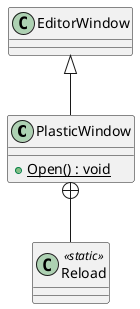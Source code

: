 @startuml
class PlasticWindow {
    + {static} Open() : void
}
class Reload <<static>> {
}
EditorWindow <|-- PlasticWindow
PlasticWindow +-- Reload
@enduml
